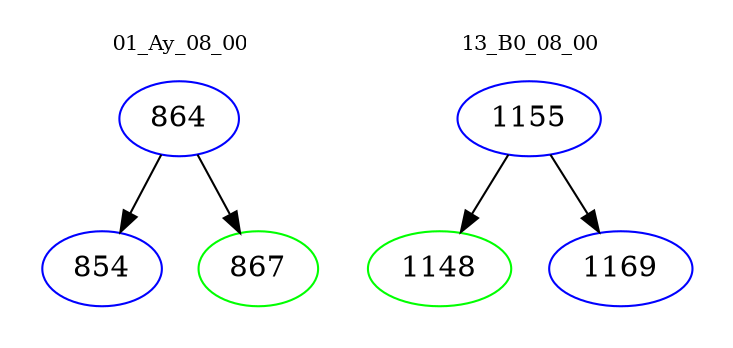 digraph{
subgraph cluster_0 {
color = white
label = "01_Ay_08_00";
fontsize=10;
T0_864 [label="864", color="blue"]
T0_864 -> T0_854 [color="black"]
T0_854 [label="854", color="blue"]
T0_864 -> T0_867 [color="black"]
T0_867 [label="867", color="green"]
}
subgraph cluster_1 {
color = white
label = "13_B0_08_00";
fontsize=10;
T1_1155 [label="1155", color="blue"]
T1_1155 -> T1_1148 [color="black"]
T1_1148 [label="1148", color="green"]
T1_1155 -> T1_1169 [color="black"]
T1_1169 [label="1169", color="blue"]
}
}
